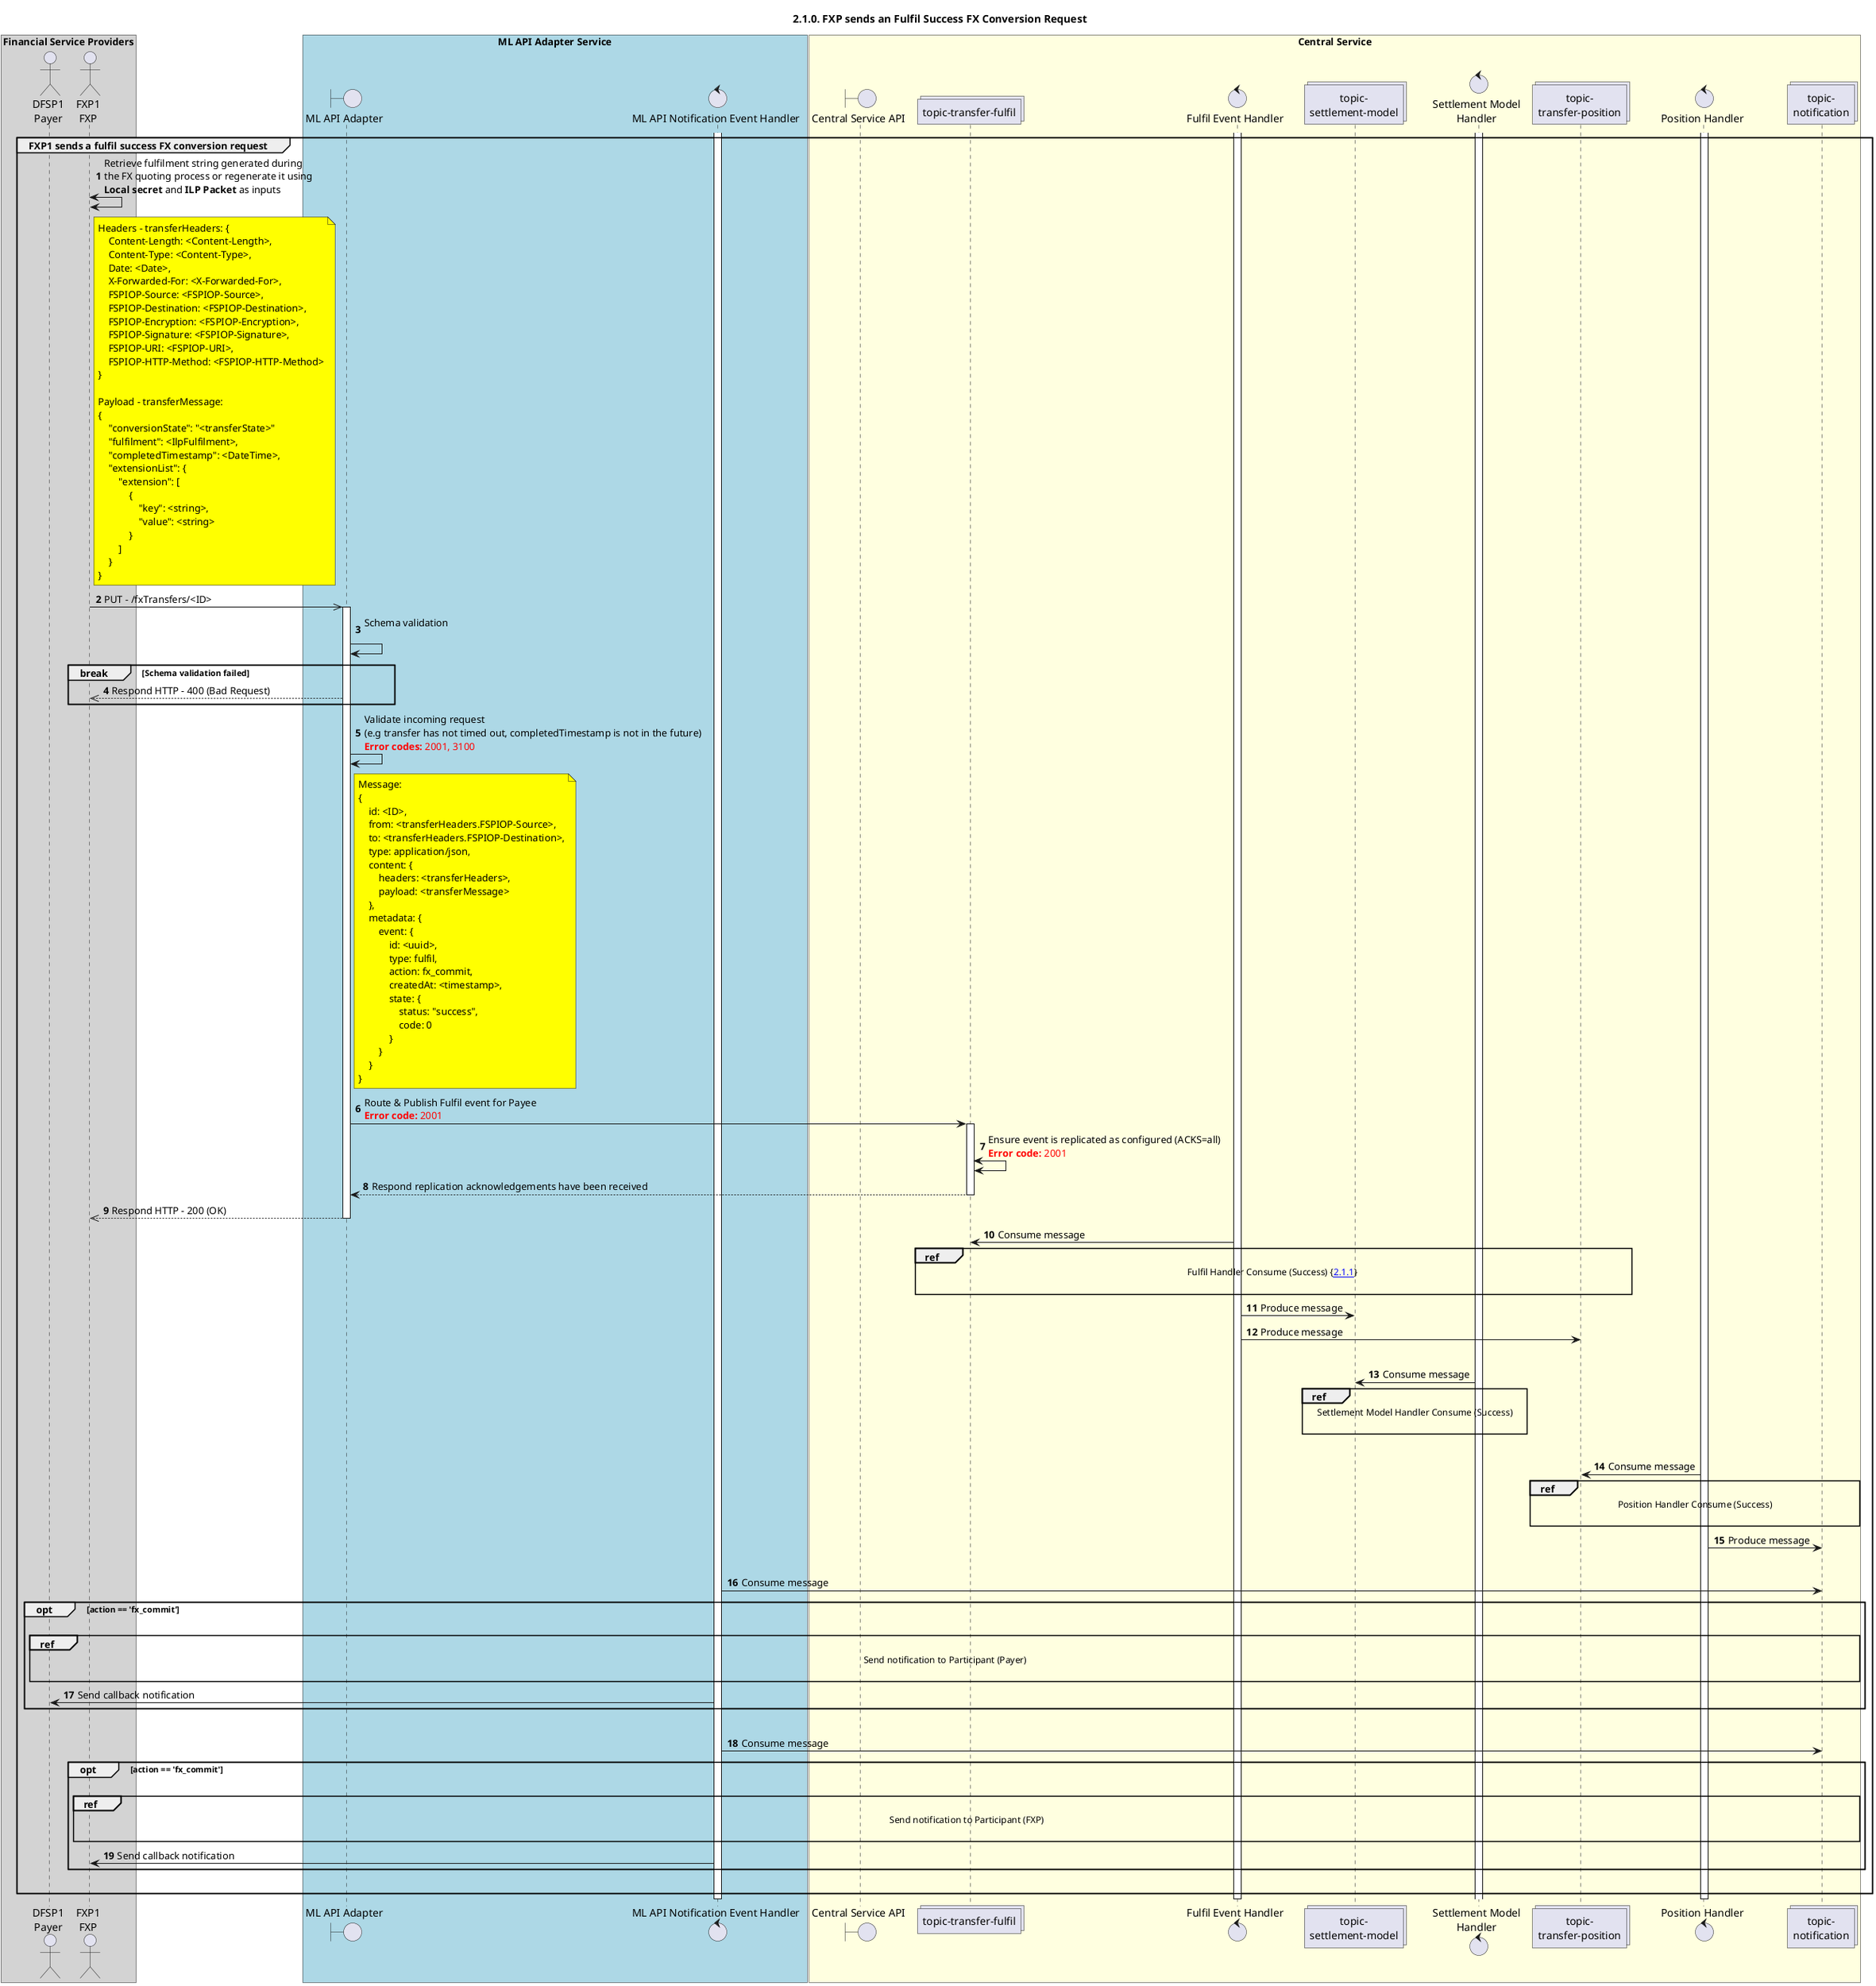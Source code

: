 /'
 License
 --------------
 Copyright © 2020 Mojaloop Foundation
 The Mojaloop files are made available by the Mojaloop Foundation under the Apache License, Version 2.0
 (the "License") and you may not use these files except in compliance with the [License](http://www.apache.org/licenses/LICENSE-2.0). 
 You may obtain a copy of the License at [http://www.apache.org/licenses/LICENSE-2.0](http://www.apache.org/licenses/LICENSE-2.0)
 Unless required by applicable law or agreed to in writing, the Mojaloop files are distributed on an "AS IS" BASIS, WITHOUT WARRANTIES OR CONDITIONS OF ANY KIND, either express or implied. See the License for the specific language governing permissions and limitations under the [License](http://www.apache.org/licenses/LICENSE-2.0).
 
 Contributors
 --------------
 This is the official list of the Mojaloop project contributors for this file.
 Names of the original copyright holders (individuals or organizations)
 should be listed with a '*' in the first column. People who have
 contributed from an organization can be listed under the organization
 that actually holds the copyright for their contributions (see the
 Gates Foundation organization for an example). Those individuals should have
 their names indented and be marked with a '-'. Email address can be added
 optionally within square brackets <email>.
 * Gates Foundation
 - Name Surname <name.surname@gatesfoundation.com>

 * Steven Oderayi <steven.oderayi@infitx.com>
 --------------
 '/


@startuml fx-fulfil-request
' declate title
title 2.1.0. FXP sends an Fulfil Success FX Conversion Request

autonumber

' declare actors
actor "DFSP1\nPayer" as DFSP1
actor "FXP1\nFXP" as FXP1
boundary "ML API Adapter" as MLAPI
control "ML API Notification Event Handler" as NOTIFY_HANDLER
boundary "Central Service API" as CSAPI
collections "topic-transfer-fulfil" as TOPIC_FULFIL
control "Fulfil Event Handler" as FULF_HANDLER
collections "topic-\nsettlement-model" as TOPIC_SETMODEL
control "Settlement Model\nHandler" as SETMODEL_HANDLER
collections "topic-\ntransfer-position" as TOPIC_TRANSFER_POSITION
control "Position Handler" as POS_HANDLER
collections "topic-\nnotification" as TOPIC_NOTIFICATIONS

box "Financial Service Providers" #lightGray
	participant DFSP1
	participant FXP1
end box

box "ML API Adapter Service" #LightBlue
	participant MLAPI
	participant NOTIFY_HANDLER
end box

box "Central Service" #LightYellow
    participant CSAPI
	participant TOPIC_FULFIL
    participant FULF_HANDLER
    participant TOPIC_SETMODEL
    participant SETMODEL_HANDLER
    participant TOPIC_TRANSFER_POSITION
    participant POS_HANDLER
    participant TOPIC_NOTIFICATIONS
end box

' start flow
activate NOTIFY_HANDLER
activate FULF_HANDLER
activate SETMODEL_HANDLER
activate POS_HANDLER
group FXP1 sends a fulfil success FX conversion request
    FXP1 <-> FXP1: Retrieve fulfilment string generated during\nthe FX quoting process or regenerate it using\n**Local secret** and **ILP Packet** as inputs
    note right of FXP1 #yellow
        Headers - transferHeaders: {
            Content-Length: <Content-Length>,
            Content-Type: <Content-Type>,
            Date: <Date>,
            X-Forwarded-For: <X-Forwarded-For>,
            FSPIOP-Source: <FSPIOP-Source>,
            FSPIOP-Destination: <FSPIOP-Destination>,
            FSPIOP-Encryption: <FSPIOP-Encryption>,
            FSPIOP-Signature: <FSPIOP-Signature>,
            FSPIOP-URI: <FSPIOP-URI>,
            FSPIOP-HTTP-Method: <FSPIOP-HTTP-Method>
        }

        Payload - transferMessage:
        {
            "conversionState": "<transferState>"
            "fulfilment": <IlpFulfilment>,
            "completedTimestamp": <DateTime>,
            "extensionList": {
                "extension": [
                    {
                        "key": <string>,
                        "value": <string>
                    }
                ]
            }
        }
    end note
    FXP1 ->> MLAPI: PUT - /fxTransfers/<ID>
    activate MLAPI
    MLAPI -> MLAPI: Schema validation\n
    break Schema validation failed
        MLAPI -->> FXP1: Respond HTTP - 400 (Bad Request)
    end
    MLAPI -> MLAPI: Validate incoming request \n(e.g transfer has not timed out, completedTimestamp is not in the future)\n<color #FF0000><b>Error codes:</b> 2001, 3100</color>
    note right of MLAPI #yellow
        Message:
        {
            id: <ID>,
            from: <transferHeaders.FSPIOP-Source>,
            to: <transferHeaders.FSPIOP-Destination>,
            type: application/json,
            content: {
                headers: <transferHeaders>,
                payload: <transferMessage>
            },
            metadata: {
                event: {
                    id: <uuid>,
                    type: fulfil,
                    action: fx_commit,
                    createdAt: <timestamp>,
                    state: {
                        status: "success",
                        code: 0
                    }
                }
            }
        }
    end note
    MLAPI -> TOPIC_FULFIL: Route & Publish Fulfil event for Payee\n<color #FF0000><b>Error code:</b> 2001</color>
    activate TOPIC_FULFIL
    TOPIC_FULFIL <-> TOPIC_FULFIL: Ensure event is replicated as configured (ACKS=all)\n<color #FF0000><b>Error code:</b> 2001</color>
    TOPIC_FULFIL --> MLAPI: Respond replication acknowledgements have been received
    deactivate TOPIC_FULFIL
    MLAPI -->> FXP1: Respond HTTP - 200 (OK)
    deactivate MLAPI
    TOPIC_FULFIL <- FULF_HANDLER: Consume message
    ref over TOPIC_FULFIL, TOPIC_TRANSFER_POSITION: Fulfil Handler Consume (Success) {[[https://github.com/mojaloop/documentation/tree/master/mojaloop-technical-overview/central-ledger/assets/diagrams/sequence/seq-fulfil-2.1.1.svg 2.1.1]]} \n
    FULF_HANDLER -> TOPIC_SETMODEL: Produce message
    FULF_HANDLER -> TOPIC_TRANSFER_POSITION: Produce message
    |||
    TOPIC_SETMODEL <- SETMODEL_HANDLER: Consume message
    ref over TOPIC_SETMODEL, SETMODEL_HANDLER:  Settlement Model Handler Consume (Success)\n
    |||
    TOPIC_TRANSFER_POSITION <- POS_HANDLER: Consume message
    ref over TOPIC_TRANSFER_POSITION, TOPIC_NOTIFICATIONS:  Position Handler Consume (Success)\n
    POS_HANDLER -> TOPIC_NOTIFICATIONS: Produce message
    |||
    TOPIC_NOTIFICATIONS <- NOTIFY_HANDLER: Consume message
    opt action == 'fx_commit'
        |||
        ref over DFSP1, TOPIC_NOTIFICATIONS: Send notification to Participant (Payer)\n
        NOTIFY_HANDLER -> DFSP1: Send callback notification
    end
    |||
    TOPIC_NOTIFICATIONS <- NOTIFY_HANDLER: Consume message
    opt action == 'fx_commit'
        |||
        ref over FXP1, TOPIC_NOTIFICATIONS: Send notification to Participant (FXP)\n
        NOTIFY_HANDLER -> FXP1: Send callback notification
    end
    |||
end
deactivate POS_HANDLER
deactivate FULF_HANDLER
deactivate NOTIFY_HANDLER
@enduml